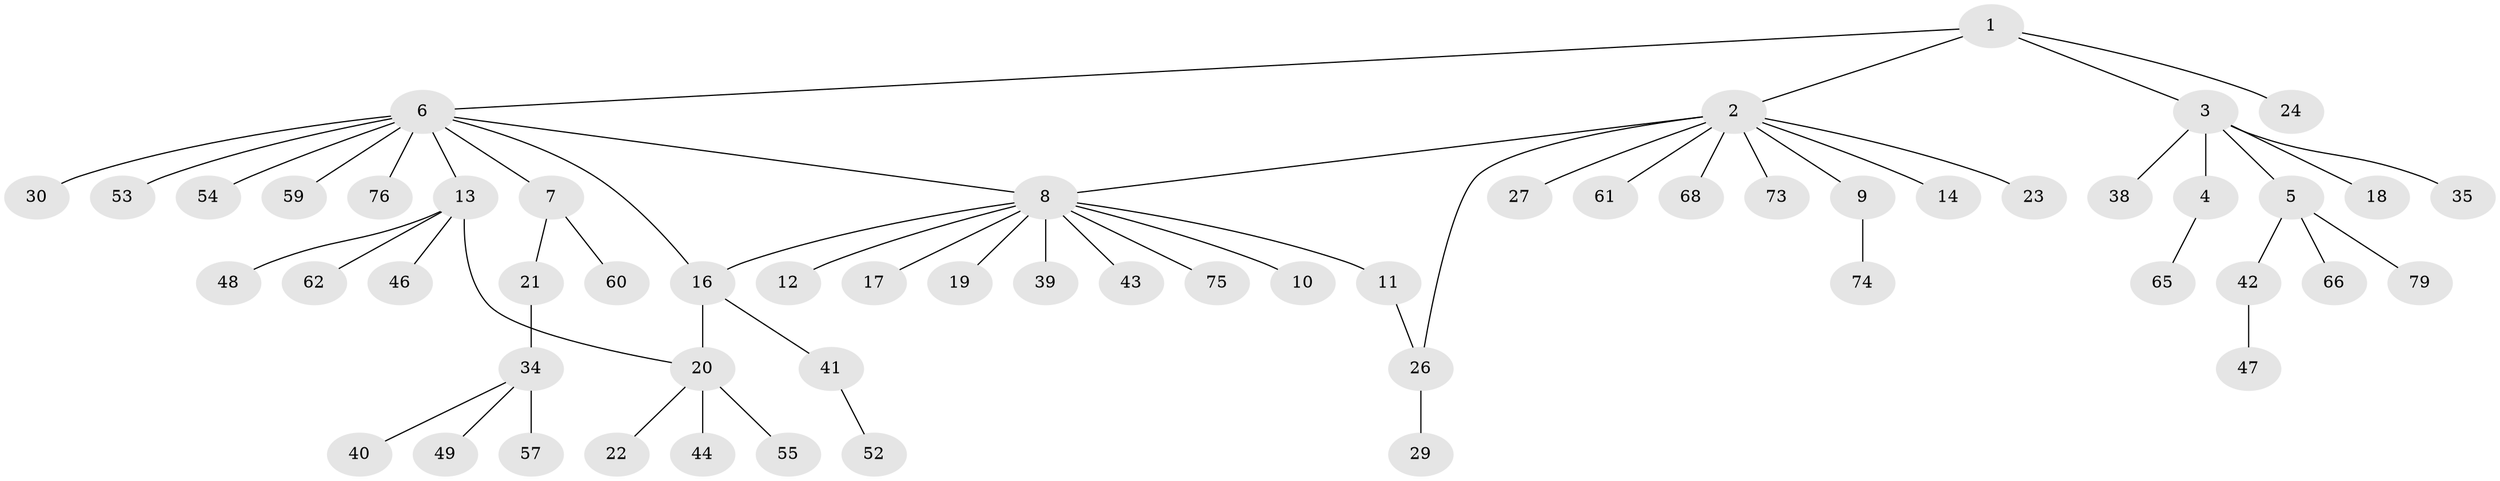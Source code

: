 // original degree distribution, {4: 0.06097560975609756, 10: 0.024390243902439025, 6: 0.024390243902439025, 2: 0.15853658536585366, 3: 0.08536585365853659, 11: 0.012195121951219513, 1: 0.5975609756097561, 5: 0.036585365853658534}
// Generated by graph-tools (version 1.1) at 2025/18/03/04/25 18:18:22]
// undirected, 57 vertices, 60 edges
graph export_dot {
graph [start="1"]
  node [color=gray90,style=filled];
  1;
  2;
  3;
  4;
  5;
  6 [super="+31+25+15"];
  7;
  8;
  9;
  10;
  11;
  12;
  13;
  14;
  16 [super="+28+33"];
  17;
  18;
  19;
  20 [super="+50"];
  21 [super="+71"];
  22;
  23;
  24;
  26;
  27;
  29;
  30 [super="+32"];
  34 [super="+36"];
  35;
  38;
  39 [super="+58"];
  40;
  41;
  42;
  43;
  44;
  46;
  47;
  48 [super="+63+67"];
  49;
  52;
  53 [super="+64"];
  54;
  55;
  57;
  59 [super="+82"];
  60;
  61;
  62;
  65;
  66;
  68;
  73;
  74;
  75;
  76;
  79 [super="+80+81"];
  1 -- 2;
  1 -- 3;
  1 -- 6;
  1 -- 24;
  2 -- 8;
  2 -- 9;
  2 -- 14;
  2 -- 23;
  2 -- 26;
  2 -- 27;
  2 -- 61;
  2 -- 68;
  2 -- 73;
  3 -- 4;
  3 -- 5;
  3 -- 18;
  3 -- 35;
  3 -- 38;
  4 -- 65;
  5 -- 42;
  5 -- 66;
  5 -- 79;
  6 -- 7;
  6 -- 8;
  6 -- 13;
  6 -- 30;
  6 -- 53;
  6 -- 76;
  6 -- 16;
  6 -- 54;
  6 -- 59;
  7 -- 21;
  7 -- 60;
  8 -- 10;
  8 -- 11;
  8 -- 12;
  8 -- 16;
  8 -- 17;
  8 -- 19;
  8 -- 39;
  8 -- 43;
  8 -- 75;
  9 -- 74;
  11 -- 26;
  13 -- 20;
  13 -- 46;
  13 -- 48;
  13 -- 62;
  16 -- 20;
  16 -- 41;
  20 -- 22;
  20 -- 44;
  20 -- 55;
  21 -- 34 [weight=2];
  26 -- 29;
  34 -- 40;
  34 -- 49;
  34 -- 57;
  41 -- 52;
  42 -- 47;
}
